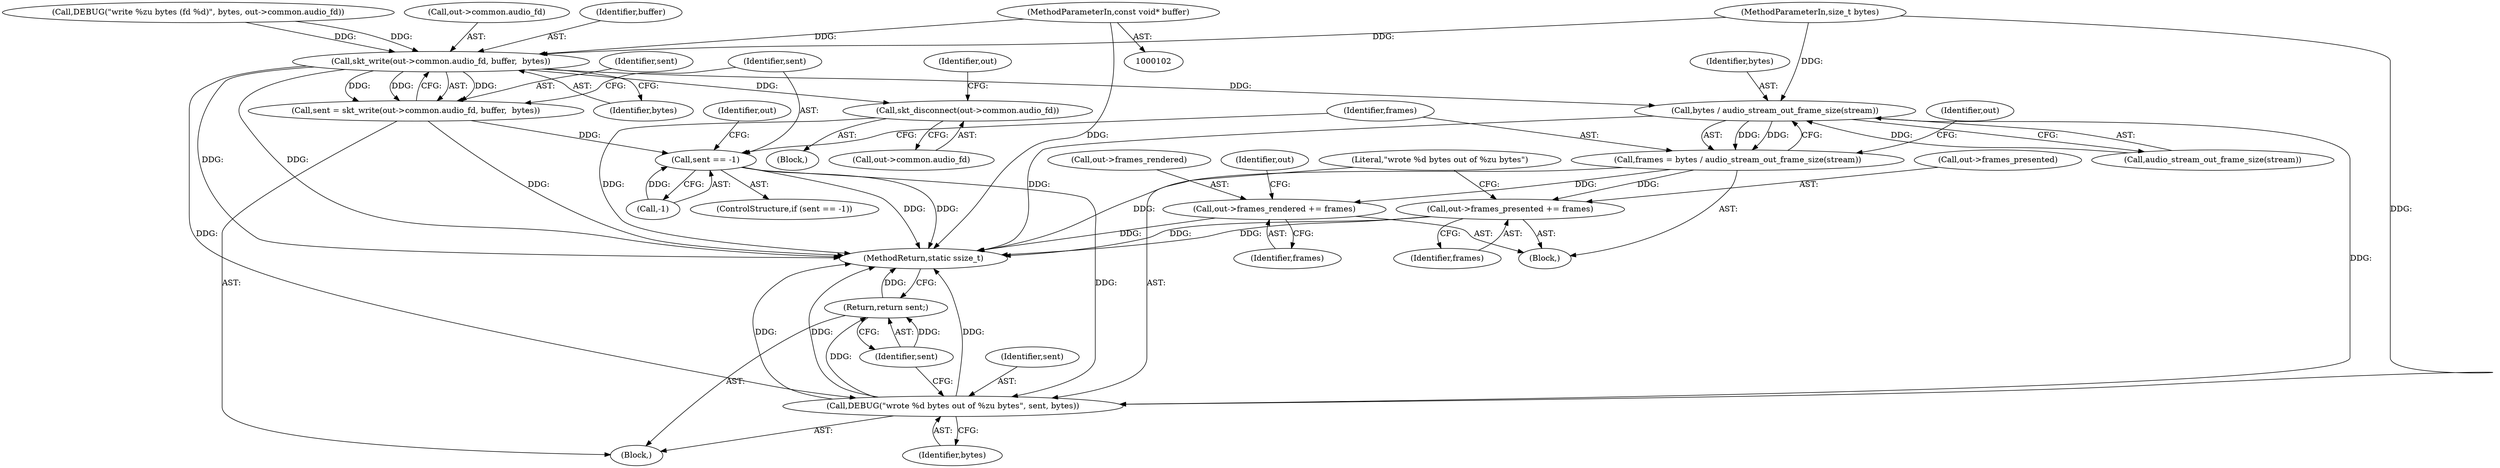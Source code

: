 digraph "0_Android_472271b153c5dc53c28beac55480a8d8434b2d5c_4@pointer" {
"1000104" [label="(MethodParameterIn,const void* buffer)"];
"1000233" [label="(Call,skt_write(out->common.audio_fd, buffer,  bytes))"];
"1000231" [label="(Call,sent = skt_write(out->common.audio_fd, buffer,  bytes))"];
"1000242" [label="(Call,sent == -1)"];
"1000297" [label="(Call,DEBUG(\"wrote %d bytes out of %zu bytes\", sent, bytes))"];
"1000301" [label="(Return,return sent;)"];
"1000247" [label="(Call,skt_disconnect(out->common.audio_fd))"];
"1000283" [label="(Call,bytes / audio_stream_out_frame_size(stream))"];
"1000281" [label="(Call,frames = bytes / audio_stream_out_frame_size(stream))"];
"1000287" [label="(Call,out->frames_rendered += frames)"];
"1000292" [label="(Call,out->frames_presented += frames)"];
"1000291" [label="(Identifier,frames)"];
"1000297" [label="(Call,DEBUG(\"wrote %d bytes out of %zu bytes\", sent, bytes))"];
"1000232" [label="(Identifier,sent)"];
"1000246" [label="(Block,)"];
"1000243" [label="(Identifier,sent)"];
"1000114" [label="(Call,DEBUG(\"write %zu bytes (fd %d)\", bytes, out->common.audio_fd))"];
"1000293" [label="(Call,out->frames_presented)"];
"1000282" [label="(Identifier,frames)"];
"1000294" [label="(Identifier,out)"];
"1000300" [label="(Identifier,bytes)"];
"1000298" [label="(Literal,\"wrote %d bytes out of %zu bytes\")"];
"1000106" [label="(Block,)"];
"1000244" [label="(Call,-1)"];
"1000105" [label="(MethodParameterIn,size_t bytes)"];
"1000283" [label="(Call,bytes / audio_stream_out_frame_size(stream))"];
"1000288" [label="(Call,out->frames_rendered)"];
"1000281" [label="(Call,frames = bytes / audio_stream_out_frame_size(stream))"];
"1000256" [label="(Identifier,out)"];
"1000296" [label="(Identifier,frames)"];
"1000104" [label="(MethodParameterIn,const void* buffer)"];
"1000247" [label="(Call,skt_disconnect(out->common.audio_fd))"];
"1000289" [label="(Identifier,out)"];
"1000303" [label="(MethodReturn,static ssize_t)"];
"1000240" [label="(Identifier,bytes)"];
"1000241" [label="(ControlStructure,if (sent == -1))"];
"1000292" [label="(Call,out->frames_presented += frames)"];
"1000301" [label="(Return,return sent;)"];
"1000242" [label="(Call,sent == -1)"];
"1000287" [label="(Call,out->frames_rendered += frames)"];
"1000302" [label="(Identifier,sent)"];
"1000233" [label="(Call,skt_write(out->common.audio_fd, buffer,  bytes))"];
"1000248" [label="(Call,out->common.audio_fd)"];
"1000284" [label="(Identifier,bytes)"];
"1000299" [label="(Identifier,sent)"];
"1000231" [label="(Call,sent = skt_write(out->common.audio_fd, buffer,  bytes))"];
"1000285" [label="(Call,audio_stream_out_frame_size(stream))"];
"1000250" [label="(Identifier,out)"];
"1000234" [label="(Call,out->common.audio_fd)"];
"1000239" [label="(Identifier,buffer)"];
"1000279" [label="(Block,)"];
"1000104" -> "1000102"  [label="AST: "];
"1000104" -> "1000303"  [label="DDG: "];
"1000104" -> "1000233"  [label="DDG: "];
"1000233" -> "1000231"  [label="AST: "];
"1000233" -> "1000240"  [label="CFG: "];
"1000234" -> "1000233"  [label="AST: "];
"1000239" -> "1000233"  [label="AST: "];
"1000240" -> "1000233"  [label="AST: "];
"1000231" -> "1000233"  [label="CFG: "];
"1000233" -> "1000303"  [label="DDG: "];
"1000233" -> "1000303"  [label="DDG: "];
"1000233" -> "1000231"  [label="DDG: "];
"1000233" -> "1000231"  [label="DDG: "];
"1000233" -> "1000231"  [label="DDG: "];
"1000114" -> "1000233"  [label="DDG: "];
"1000114" -> "1000233"  [label="DDG: "];
"1000105" -> "1000233"  [label="DDG: "];
"1000233" -> "1000247"  [label="DDG: "];
"1000233" -> "1000283"  [label="DDG: "];
"1000233" -> "1000297"  [label="DDG: "];
"1000231" -> "1000106"  [label="AST: "];
"1000232" -> "1000231"  [label="AST: "];
"1000243" -> "1000231"  [label="CFG: "];
"1000231" -> "1000303"  [label="DDG: "];
"1000231" -> "1000242"  [label="DDG: "];
"1000242" -> "1000241"  [label="AST: "];
"1000242" -> "1000244"  [label="CFG: "];
"1000243" -> "1000242"  [label="AST: "];
"1000244" -> "1000242"  [label="AST: "];
"1000250" -> "1000242"  [label="CFG: "];
"1000282" -> "1000242"  [label="CFG: "];
"1000242" -> "1000303"  [label="DDG: "];
"1000242" -> "1000303"  [label="DDG: "];
"1000244" -> "1000242"  [label="DDG: "];
"1000242" -> "1000297"  [label="DDG: "];
"1000297" -> "1000106"  [label="AST: "];
"1000297" -> "1000300"  [label="CFG: "];
"1000298" -> "1000297"  [label="AST: "];
"1000299" -> "1000297"  [label="AST: "];
"1000300" -> "1000297"  [label="AST: "];
"1000302" -> "1000297"  [label="CFG: "];
"1000297" -> "1000303"  [label="DDG: "];
"1000297" -> "1000303"  [label="DDG: "];
"1000297" -> "1000303"  [label="DDG: "];
"1000283" -> "1000297"  [label="DDG: "];
"1000105" -> "1000297"  [label="DDG: "];
"1000297" -> "1000301"  [label="DDG: "];
"1000301" -> "1000106"  [label="AST: "];
"1000301" -> "1000302"  [label="CFG: "];
"1000302" -> "1000301"  [label="AST: "];
"1000303" -> "1000301"  [label="CFG: "];
"1000301" -> "1000303"  [label="DDG: "];
"1000302" -> "1000301"  [label="DDG: "];
"1000247" -> "1000246"  [label="AST: "];
"1000247" -> "1000248"  [label="CFG: "];
"1000248" -> "1000247"  [label="AST: "];
"1000256" -> "1000247"  [label="CFG: "];
"1000247" -> "1000303"  [label="DDG: "];
"1000283" -> "1000281"  [label="AST: "];
"1000283" -> "1000285"  [label="CFG: "];
"1000284" -> "1000283"  [label="AST: "];
"1000285" -> "1000283"  [label="AST: "];
"1000281" -> "1000283"  [label="CFG: "];
"1000283" -> "1000303"  [label="DDG: "];
"1000283" -> "1000281"  [label="DDG: "];
"1000283" -> "1000281"  [label="DDG: "];
"1000105" -> "1000283"  [label="DDG: "];
"1000285" -> "1000283"  [label="DDG: "];
"1000281" -> "1000279"  [label="AST: "];
"1000282" -> "1000281"  [label="AST: "];
"1000289" -> "1000281"  [label="CFG: "];
"1000281" -> "1000303"  [label="DDG: "];
"1000281" -> "1000287"  [label="DDG: "];
"1000281" -> "1000292"  [label="DDG: "];
"1000287" -> "1000279"  [label="AST: "];
"1000287" -> "1000291"  [label="CFG: "];
"1000288" -> "1000287"  [label="AST: "];
"1000291" -> "1000287"  [label="AST: "];
"1000294" -> "1000287"  [label="CFG: "];
"1000287" -> "1000303"  [label="DDG: "];
"1000292" -> "1000279"  [label="AST: "];
"1000292" -> "1000296"  [label="CFG: "];
"1000293" -> "1000292"  [label="AST: "];
"1000296" -> "1000292"  [label="AST: "];
"1000298" -> "1000292"  [label="CFG: "];
"1000292" -> "1000303"  [label="DDG: "];
"1000292" -> "1000303"  [label="DDG: "];
}
